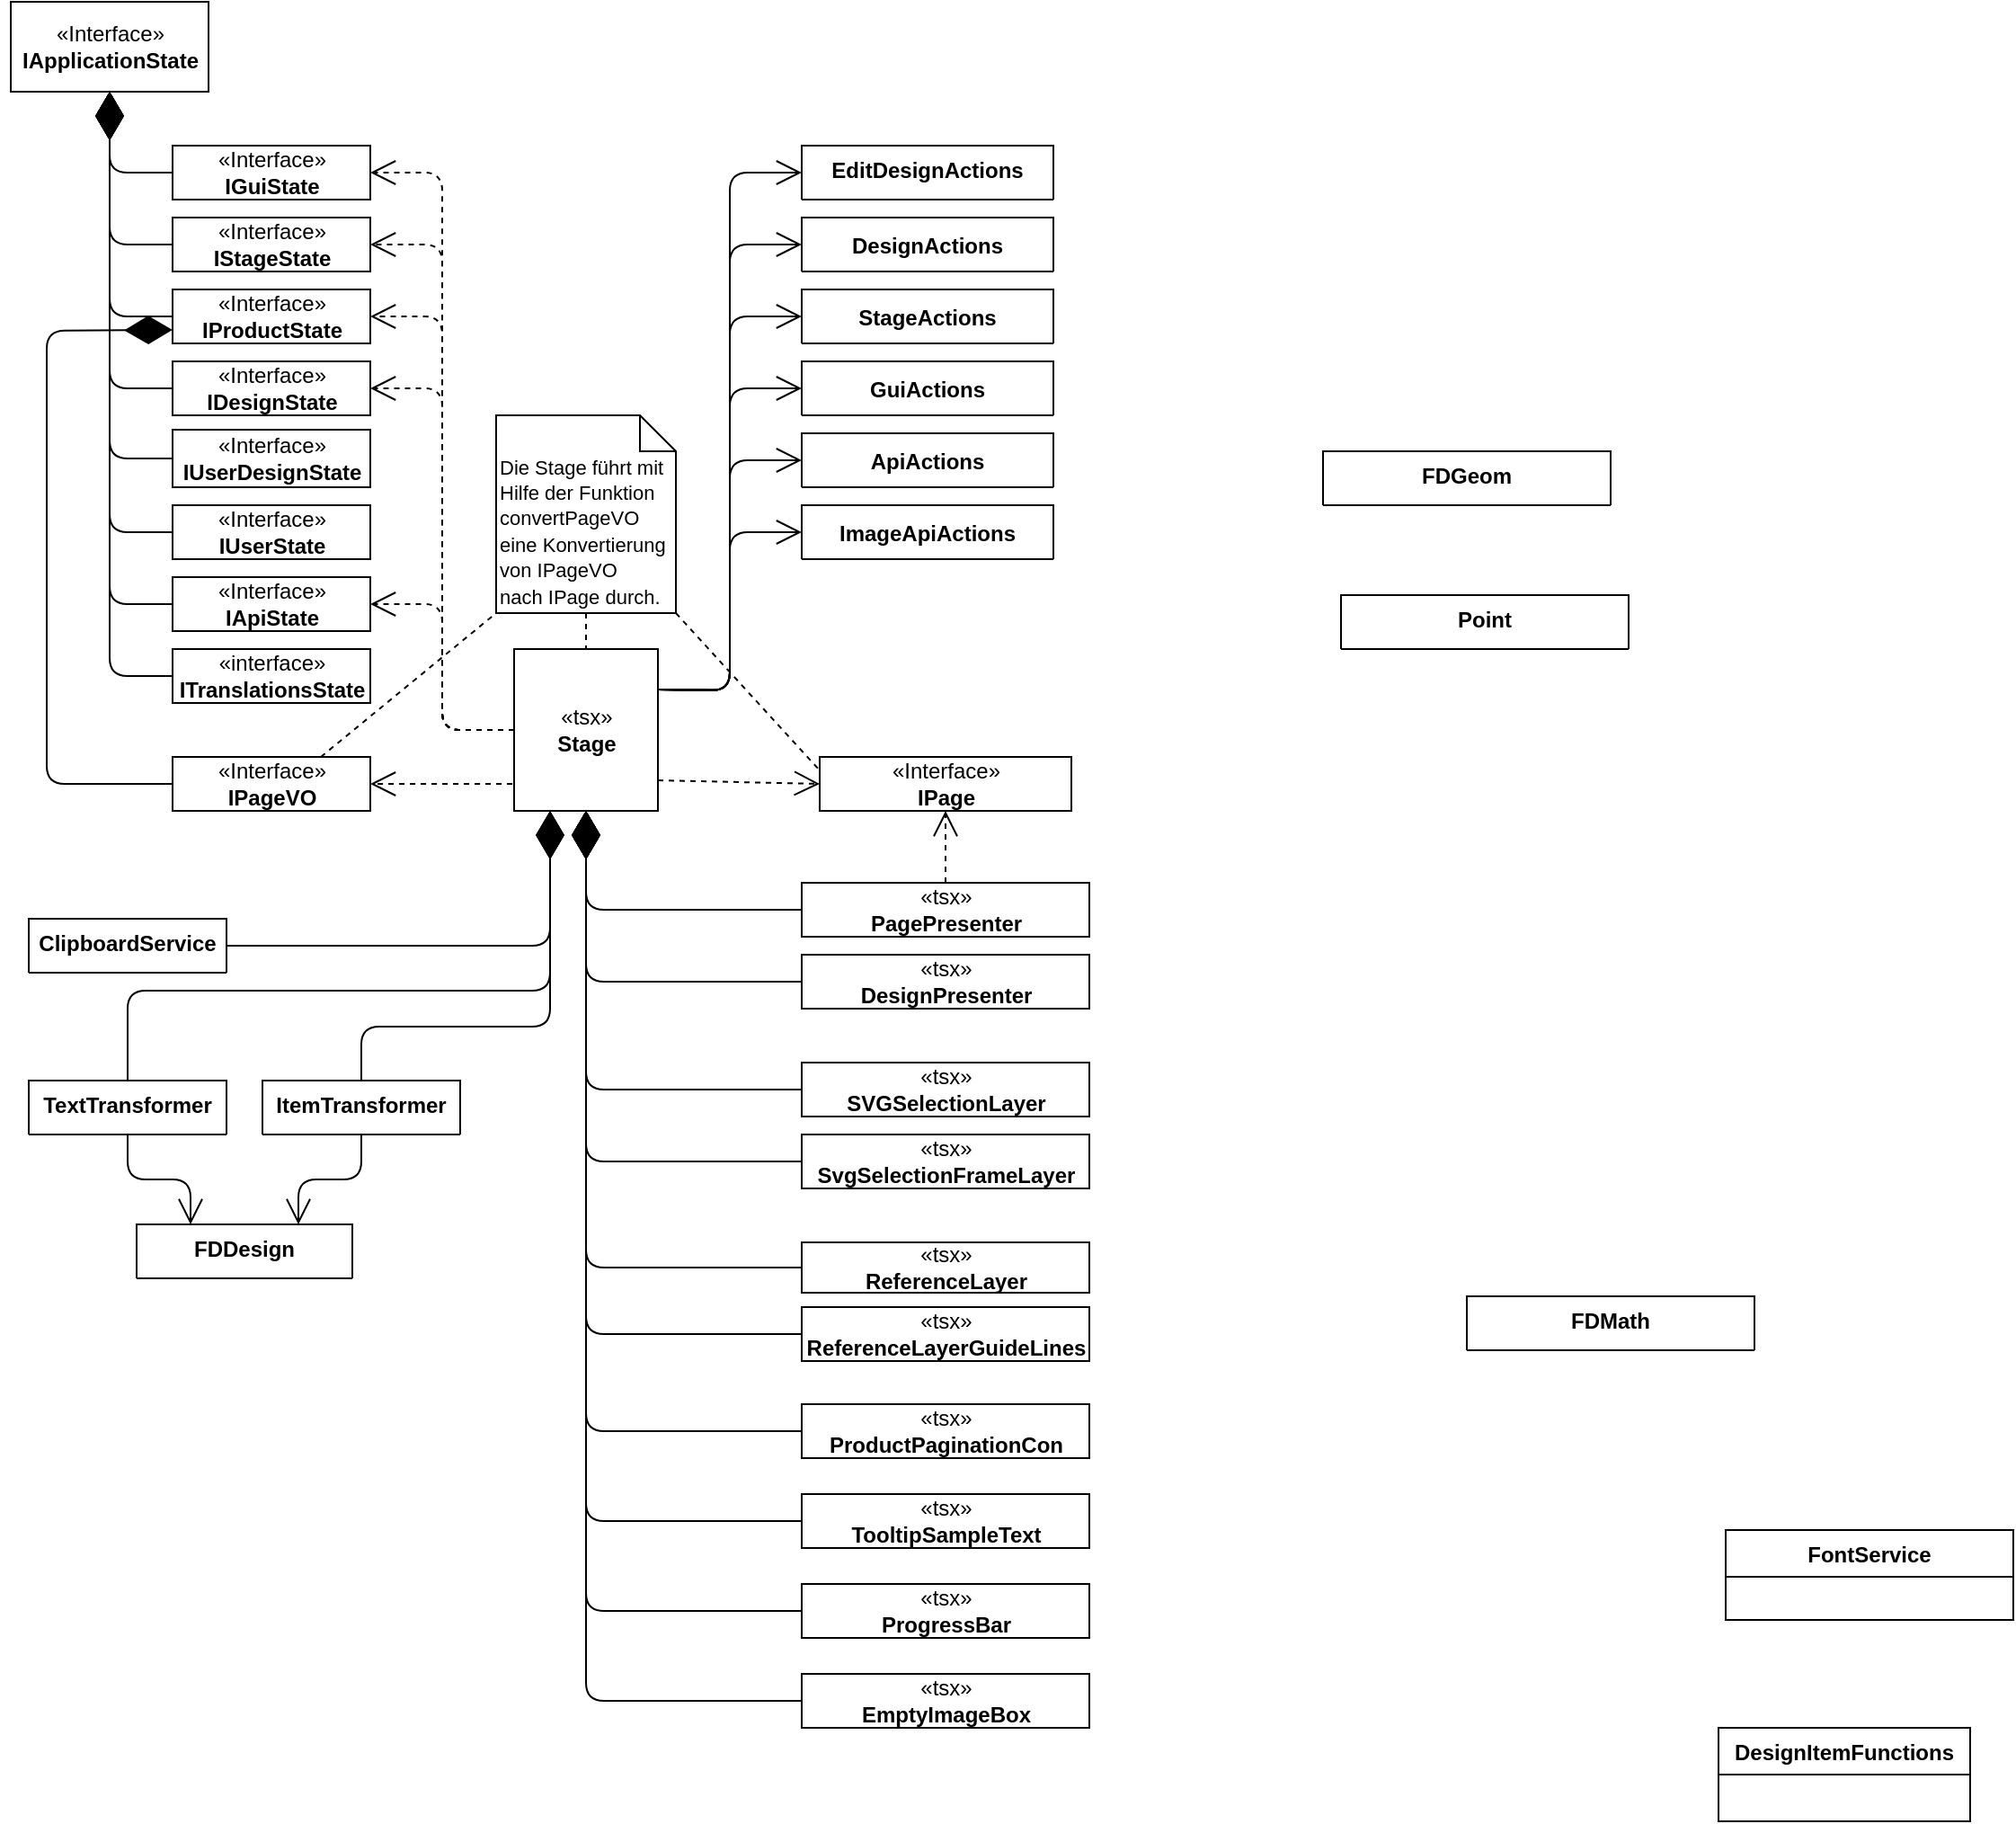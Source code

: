 <mxfile version="14.6.3" type="github">
  <diagram id="sHHXUBpPKTP9ShhOn8tn" name="Page-1">
    <mxGraphModel dx="1554" dy="893" grid="1" gridSize="10" guides="1" tooltips="1" connect="1" arrows="1" fold="1" page="1" pageScale="1" pageWidth="827" pageHeight="1169" math="0" shadow="0">
      <root>
        <mxCell id="0" />
        <mxCell id="1" parent="0" />
        <mxCell id="fCbyI0XBeLSICCpyAqF7-39" value="«tsx»&lt;br&gt;&lt;b&gt;Stage&lt;/b&gt;" style="html=1;" vertex="1" parent="1">
          <mxGeometry x="320" y="400" width="80" height="90" as="geometry" />
        </mxCell>
        <mxCell id="fCbyI0XBeLSICCpyAqF7-40" value="«tsx»&lt;br&gt;&lt;span style=&quot;font-weight: bold&quot;&gt;ProgressBar&lt;/span&gt;" style="html=1;" vertex="1" parent="1">
          <mxGeometry x="480" y="920" width="160" height="30" as="geometry" />
        </mxCell>
        <mxCell id="fCbyI0XBeLSICCpyAqF7-42" value="«tsx»&lt;br&gt;&lt;span style=&quot;font-weight: bold&quot;&gt;PagePresenter&lt;/span&gt;" style="html=1;" vertex="1" parent="1">
          <mxGeometry x="480" y="530" width="160" height="30" as="geometry" />
        </mxCell>
        <mxCell id="fCbyI0XBeLSICCpyAqF7-43" value="«tsx»&lt;br&gt;&lt;span style=&quot;font-weight: bold&quot;&gt;DesignPresenter&lt;/span&gt;" style="html=1;" vertex="1" parent="1">
          <mxGeometry x="480" y="570" width="160" height="30" as="geometry" />
        </mxCell>
        <mxCell id="fCbyI0XBeLSICCpyAqF7-44" value="«tsx»&lt;br&gt;&lt;span style=&quot;font-weight: bold&quot;&gt;ReferenceLayer&lt;/span&gt;" style="html=1;" vertex="1" parent="1">
          <mxGeometry x="480" y="730" width="160" height="28" as="geometry" />
        </mxCell>
        <mxCell id="fCbyI0XBeLSICCpyAqF7-45" value="«tsx»&lt;br&gt;&lt;span style=&quot;font-weight: bold&quot;&gt;SVGSelectionLayer&lt;/span&gt;" style="html=1;" vertex="1" parent="1">
          <mxGeometry x="480" y="630" width="160" height="30" as="geometry" />
        </mxCell>
        <mxCell id="fCbyI0XBeLSICCpyAqF7-46" value="«tsx»&lt;br&gt;&lt;span style=&quot;font-weight: bold&quot;&gt;ReferenceLayerGuideLines&lt;/span&gt;" style="html=1;" vertex="1" parent="1">
          <mxGeometry x="480" y="766" width="160" height="30" as="geometry" />
        </mxCell>
        <mxCell id="fCbyI0XBeLSICCpyAqF7-47" value="«tsx»&lt;br&gt;&lt;span style=&quot;font-weight: bold&quot;&gt;SvgSelectionFrameLayer&lt;/span&gt;" style="html=1;" vertex="1" parent="1">
          <mxGeometry x="480" y="670" width="160" height="30" as="geometry" />
        </mxCell>
        <mxCell id="fCbyI0XBeLSICCpyAqF7-48" value="«tsx»&lt;br&gt;&lt;span style=&quot;font-weight: bold&quot;&gt;TooltipSampleText&lt;/span&gt;" style="html=1;" vertex="1" parent="1">
          <mxGeometry x="480" y="870" width="160" height="30" as="geometry" />
        </mxCell>
        <mxCell id="fCbyI0XBeLSICCpyAqF7-49" value="«tsx»&lt;br&gt;&lt;b&gt;ProductPaginationCon&lt;/b&gt;" style="html=1;" vertex="1" parent="1">
          <mxGeometry x="480" y="820" width="160" height="30" as="geometry" />
        </mxCell>
        <mxCell id="fCbyI0XBeLSICCpyAqF7-50" value="EditDesignActions" style="swimlane;fontStyle=1;align=center;verticalAlign=top;childLayout=stackLayout;horizontal=1;startSize=52;horizontalStack=0;resizeParent=1;resizeParentMax=0;resizeLast=0;collapsible=1;marginBottom=0;" vertex="1" parent="1">
          <mxGeometry x="480" y="120" width="140" height="30" as="geometry" />
        </mxCell>
        <mxCell id="fCbyI0XBeLSICCpyAqF7-54" value="DesignActions" style="swimlane;fontStyle=1;childLayout=stackLayout;horizontal=1;startSize=76;fillColor=none;horizontalStack=0;resizeParent=1;resizeParentMax=0;resizeLast=0;collapsible=1;marginBottom=0;" vertex="1" parent="1">
          <mxGeometry x="480" y="160" width="140" height="30" as="geometry" />
        </mxCell>
        <mxCell id="fCbyI0XBeLSICCpyAqF7-58" value="GuiActions" style="swimlane;fontStyle=1;childLayout=stackLayout;horizontal=1;startSize=52;fillColor=none;horizontalStack=0;resizeParent=1;resizeParentMax=0;resizeLast=0;collapsible=1;marginBottom=0;" vertex="1" parent="1">
          <mxGeometry x="480" y="240" width="140" height="30" as="geometry" />
        </mxCell>
        <mxCell id="fCbyI0XBeLSICCpyAqF7-62" value="StageActions" style="swimlane;fontStyle=1;childLayout=stackLayout;horizontal=1;startSize=52;fillColor=none;horizontalStack=0;resizeParent=1;resizeParentMax=0;resizeLast=0;collapsible=1;marginBottom=0;" vertex="1" parent="1">
          <mxGeometry x="480" y="200" width="140" height="30" as="geometry" />
        </mxCell>
        <mxCell id="fCbyI0XBeLSICCpyAqF7-66" value="ApiActions" style="swimlane;fontStyle=1;childLayout=stackLayout;horizontal=1;startSize=52;fillColor=none;horizontalStack=0;resizeParent=1;resizeParentMax=0;resizeLast=0;collapsible=1;marginBottom=0;" vertex="1" parent="1">
          <mxGeometry x="480" y="280" width="140" height="30" as="geometry" />
        </mxCell>
        <mxCell id="fCbyI0XBeLSICCpyAqF7-71" value="FontService" style="swimlane;fontStyle=1;align=center;verticalAlign=top;childLayout=stackLayout;horizontal=1;startSize=26;horizontalStack=0;resizeParent=1;resizeParentMax=0;resizeLast=0;collapsible=1;marginBottom=0;" vertex="1" parent="1">
          <mxGeometry x="994" y="890" width="160" height="50" as="geometry" />
        </mxCell>
        <mxCell id="fCbyI0XBeLSICCpyAqF7-79" value="DesignItemFunctions" style="swimlane;fontStyle=1;childLayout=stackLayout;horizontal=1;startSize=26;fillColor=none;horizontalStack=0;resizeParent=1;resizeParentMax=0;resizeLast=0;collapsible=1;marginBottom=0;" vertex="1" parent="1">
          <mxGeometry x="990" y="1000" width="140" height="52" as="geometry" />
        </mxCell>
        <mxCell id="fCbyI0XBeLSICCpyAqF7-83" value="ItemTransformer" style="swimlane;fontStyle=1;align=center;verticalAlign=top;childLayout=stackLayout;horizontal=1;startSize=34;horizontalStack=0;resizeParent=1;resizeParentMax=0;resizeLast=0;collapsible=1;marginBottom=0;" vertex="1" parent="1">
          <mxGeometry x="180" y="640" width="110" height="30" as="geometry" />
        </mxCell>
        <mxCell id="fCbyI0XBeLSICCpyAqF7-87" value="TextTransformer" style="swimlane;fontStyle=1;align=center;verticalAlign=top;childLayout=stackLayout;horizontal=1;startSize=34;horizontalStack=0;resizeParent=1;resizeParentMax=0;resizeLast=0;collapsible=1;marginBottom=0;" vertex="1" parent="1">
          <mxGeometry x="50" y="640" width="110" height="30" as="geometry" />
        </mxCell>
        <mxCell id="fCbyI0XBeLSICCpyAqF7-92" value="FDDesign" style="swimlane;fontStyle=1;align=center;verticalAlign=top;childLayout=stackLayout;horizontal=1;startSize=34;horizontalStack=0;resizeParent=1;resizeParentMax=0;resizeLast=0;collapsible=1;marginBottom=0;" vertex="1" parent="1">
          <mxGeometry x="110" y="720" width="120" height="30" as="geometry" />
        </mxCell>
        <mxCell id="fCbyI0XBeLSICCpyAqF7-100" value="FDGeom" style="swimlane;fontStyle=1;align=center;verticalAlign=top;childLayout=stackLayout;horizontal=1;startSize=50;horizontalStack=0;resizeParent=1;resizeParentMax=0;resizeLast=0;collapsible=1;marginBottom=0;" vertex="1" parent="1">
          <mxGeometry x="770" y="290" width="160" height="30" as="geometry" />
        </mxCell>
        <mxCell id="fCbyI0XBeLSICCpyAqF7-101" value="Point" style="swimlane;fontStyle=1;align=center;verticalAlign=top;childLayout=stackLayout;horizontal=1;startSize=50;horizontalStack=0;resizeParent=1;resizeParentMax=0;resizeLast=0;collapsible=1;marginBottom=0;" vertex="1" parent="1">
          <mxGeometry x="780" y="370" width="160" height="30" as="geometry" />
        </mxCell>
        <mxCell id="fCbyI0XBeLSICCpyAqF7-102" value="FDMath" style="swimlane;fontStyle=1;align=center;verticalAlign=top;childLayout=stackLayout;horizontal=1;startSize=50;horizontalStack=0;resizeParent=1;resizeParentMax=0;resizeLast=0;collapsible=1;marginBottom=0;" vertex="1" parent="1">
          <mxGeometry x="850" y="760" width="160" height="30" as="geometry" />
        </mxCell>
        <mxCell id="fCbyI0XBeLSICCpyAqF7-103" value="ClipboardService" style="swimlane;fontStyle=1;align=center;verticalAlign=top;childLayout=stackLayout;horizontal=1;startSize=50;horizontalStack=0;resizeParent=1;resizeParentMax=0;resizeLast=0;collapsible=1;marginBottom=0;" vertex="1" parent="1">
          <mxGeometry x="50" y="550" width="110" height="30" as="geometry" />
        </mxCell>
        <mxCell id="fCbyI0XBeLSICCpyAqF7-137" value="" style="endArrow=open;endFill=1;endSize=12;html=1;exitX=0;exitY=0.5;exitDx=0;exitDy=0;dashed=1;" edge="1" parent="1" source="fCbyI0XBeLSICCpyAqF7-39">
          <mxGeometry width="160" relative="1" as="geometry">
            <mxPoint x="320" y="505" as="sourcePoint" />
            <mxPoint x="240" y="175" as="targetPoint" />
            <Array as="points">
              <mxPoint x="280" y="445" />
              <mxPoint x="280" y="175" />
            </Array>
          </mxGeometry>
        </mxCell>
        <mxCell id="fCbyI0XBeLSICCpyAqF7-138" value="" style="endArrow=open;endFill=1;endSize=12;html=1;entryX=1;entryY=0.5;entryDx=0;entryDy=0;exitX=0;exitY=0.5;exitDx=0;exitDy=0;dashed=1;" edge="1" parent="1" source="fCbyI0XBeLSICCpyAqF7-39" target="fCbyI0XBeLSICCpyAqF7-106">
          <mxGeometry width="160" relative="1" as="geometry">
            <mxPoint x="50" y="530" as="sourcePoint" />
            <mxPoint x="210" y="530" as="targetPoint" />
            <Array as="points">
              <mxPoint x="280" y="445" />
              <mxPoint x="280" y="215" />
            </Array>
          </mxGeometry>
        </mxCell>
        <mxCell id="fCbyI0XBeLSICCpyAqF7-139" value="" style="endArrow=open;endFill=1;endSize=12;html=1;exitX=0;exitY=0.5;exitDx=0;exitDy=0;entryX=1;entryY=0.5;entryDx=0;entryDy=0;dashed=1;" edge="1" parent="1" source="fCbyI0XBeLSICCpyAqF7-39" target="fCbyI0XBeLSICCpyAqF7-104">
          <mxGeometry width="160" relative="1" as="geometry">
            <mxPoint x="400" y="320" as="sourcePoint" />
            <mxPoint x="560" y="320" as="targetPoint" />
            <Array as="points">
              <mxPoint x="280" y="445" />
              <mxPoint x="280" y="135" />
            </Array>
          </mxGeometry>
        </mxCell>
        <mxCell id="fCbyI0XBeLSICCpyAqF7-140" value="" style="endArrow=open;endFill=1;endSize=12;html=1;entryX=1;entryY=0.5;entryDx=0;entryDy=0;exitX=0;exitY=0.5;exitDx=0;exitDy=0;dashed=1;" edge="1" parent="1" source="fCbyI0XBeLSICCpyAqF7-39" target="fCbyI0XBeLSICCpyAqF7-107">
          <mxGeometry width="160" relative="1" as="geometry">
            <mxPoint x="370" y="360" as="sourcePoint" />
            <mxPoint x="530" y="360" as="targetPoint" />
            <Array as="points">
              <mxPoint x="280" y="445" />
              <mxPoint x="280" y="255" />
            </Array>
          </mxGeometry>
        </mxCell>
        <mxCell id="fCbyI0XBeLSICCpyAqF7-141" value="" style="endArrow=open;endFill=1;endSize=12;html=1;entryX=1;entryY=0.5;entryDx=0;entryDy=0;exitX=0;exitY=0.5;exitDx=0;exitDy=0;dashed=1;" edge="1" parent="1" source="fCbyI0XBeLSICCpyAqF7-39" target="fCbyI0XBeLSICCpyAqF7-108">
          <mxGeometry width="160" relative="1" as="geometry">
            <mxPoint x="410" y="430" as="sourcePoint" />
            <mxPoint x="570" y="430" as="targetPoint" />
            <Array as="points">
              <mxPoint x="280" y="445" />
              <mxPoint x="280" y="375" />
            </Array>
          </mxGeometry>
        </mxCell>
        <mxCell id="fCbyI0XBeLSICCpyAqF7-144" value="" style="endArrow=open;endFill=1;endSize=12;html=1;entryX=0;entryY=0.5;entryDx=0;entryDy=0;exitX=1;exitY=0.25;exitDx=0;exitDy=0;" edge="1" parent="1" source="fCbyI0XBeLSICCpyAqF7-39" target="fCbyI0XBeLSICCpyAqF7-50">
          <mxGeometry width="160" relative="1" as="geometry">
            <mxPoint x="400" y="410" as="sourcePoint" />
            <mxPoint x="460" y="190" as="targetPoint" />
            <Array as="points">
              <mxPoint x="440" y="423" />
              <mxPoint x="440" y="135" />
            </Array>
          </mxGeometry>
        </mxCell>
        <mxCell id="fCbyI0XBeLSICCpyAqF7-145" value="" style="endArrow=open;endFill=1;endSize=12;html=1;entryX=0;entryY=0.5;entryDx=0;entryDy=0;exitX=1;exitY=0.25;exitDx=0;exitDy=0;" edge="1" parent="1" source="fCbyI0XBeLSICCpyAqF7-39" target="fCbyI0XBeLSICCpyAqF7-54">
          <mxGeometry width="160" relative="1" as="geometry">
            <mxPoint x="450" y="560" as="sourcePoint" />
            <mxPoint x="610" y="560" as="targetPoint" />
            <Array as="points">
              <mxPoint x="440" y="423" />
              <mxPoint x="440" y="175" />
            </Array>
          </mxGeometry>
        </mxCell>
        <mxCell id="fCbyI0XBeLSICCpyAqF7-146" value="" style="endArrow=open;endFill=1;endSize=12;html=1;entryX=0;entryY=0.5;entryDx=0;entryDy=0;exitX=1;exitY=0.25;exitDx=0;exitDy=0;" edge="1" parent="1" source="fCbyI0XBeLSICCpyAqF7-39" target="fCbyI0XBeLSICCpyAqF7-62">
          <mxGeometry width="160" relative="1" as="geometry">
            <mxPoint x="280" y="530" as="sourcePoint" />
            <mxPoint x="440" y="530" as="targetPoint" />
            <Array as="points">
              <mxPoint x="440" y="423" />
              <mxPoint x="440" y="215" />
            </Array>
          </mxGeometry>
        </mxCell>
        <mxCell id="fCbyI0XBeLSICCpyAqF7-147" value="" style="endArrow=open;endFill=1;endSize=12;html=1;entryX=0;entryY=0.5;entryDx=0;entryDy=0;exitX=1;exitY=0.25;exitDx=0;exitDy=0;" edge="1" parent="1" source="fCbyI0XBeLSICCpyAqF7-39" target="fCbyI0XBeLSICCpyAqF7-58">
          <mxGeometry width="160" relative="1" as="geometry">
            <mxPoint x="400" y="420" as="sourcePoint" />
            <mxPoint x="500" y="520" as="targetPoint" />
            <Array as="points">
              <mxPoint x="440" y="423" />
              <mxPoint x="440" y="255" />
            </Array>
          </mxGeometry>
        </mxCell>
        <mxCell id="fCbyI0XBeLSICCpyAqF7-148" value="ImageApiActions" style="swimlane;fontStyle=1;childLayout=stackLayout;horizontal=1;startSize=52;fillColor=none;horizontalStack=0;resizeParent=1;resizeParentMax=0;resizeLast=0;collapsible=1;marginBottom=0;" vertex="1" parent="1">
          <mxGeometry x="480" y="320" width="140" height="30" as="geometry" />
        </mxCell>
        <mxCell id="fCbyI0XBeLSICCpyAqF7-149" value="" style="endArrow=open;endFill=1;endSize=12;html=1;entryX=0;entryY=0.5;entryDx=0;entryDy=0;exitX=1;exitY=0.25;exitDx=0;exitDy=0;" edge="1" parent="1" source="fCbyI0XBeLSICCpyAqF7-39" target="fCbyI0XBeLSICCpyAqF7-66">
          <mxGeometry width="160" relative="1" as="geometry">
            <mxPoint x="360" y="530" as="sourcePoint" />
            <mxPoint x="520" y="530" as="targetPoint" />
            <Array as="points">
              <mxPoint x="440" y="423" />
              <mxPoint x="440" y="295" />
            </Array>
          </mxGeometry>
        </mxCell>
        <mxCell id="fCbyI0XBeLSICCpyAqF7-150" value="" style="endArrow=open;endFill=1;endSize=12;html=1;entryX=0;entryY=0.5;entryDx=0;entryDy=0;exitX=1;exitY=0.25;exitDx=0;exitDy=0;" edge="1" parent="1" source="fCbyI0XBeLSICCpyAqF7-39" target="fCbyI0XBeLSICCpyAqF7-148">
          <mxGeometry width="160" relative="1" as="geometry">
            <mxPoint x="380" y="640" as="sourcePoint" />
            <mxPoint x="540" y="640" as="targetPoint" />
            <Array as="points">
              <mxPoint x="440" y="423" />
              <mxPoint x="440" y="335" />
            </Array>
          </mxGeometry>
        </mxCell>
        <mxCell id="fCbyI0XBeLSICCpyAqF7-151" value="" style="endArrow=diamondThin;endFill=1;endSize=24;html=1;entryX=0.5;entryY=1;entryDx=0;entryDy=0;exitX=0;exitY=0.5;exitDx=0;exitDy=0;" edge="1" parent="1" source="fCbyI0XBeLSICCpyAqF7-42" target="fCbyI0XBeLSICCpyAqF7-39">
          <mxGeometry width="160" relative="1" as="geometry">
            <mxPoint x="90" y="590" as="sourcePoint" />
            <mxPoint x="250" y="590" as="targetPoint" />
            <Array as="points">
              <mxPoint x="360" y="545" />
            </Array>
          </mxGeometry>
        </mxCell>
        <mxCell id="fCbyI0XBeLSICCpyAqF7-152" value="" style="endArrow=diamondThin;endFill=1;endSize=24;html=1;entryX=0.5;entryY=1;entryDx=0;entryDy=0;exitX=0;exitY=0.5;exitDx=0;exitDy=0;" edge="1" parent="1" source="fCbyI0XBeLSICCpyAqF7-43" target="fCbyI0XBeLSICCpyAqF7-39">
          <mxGeometry width="160" relative="1" as="geometry">
            <mxPoint x="220" y="580" as="sourcePoint" />
            <mxPoint x="380" y="580" as="targetPoint" />
            <Array as="points">
              <mxPoint x="360" y="585" />
            </Array>
          </mxGeometry>
        </mxCell>
        <mxCell id="fCbyI0XBeLSICCpyAqF7-153" value="" style="endArrow=diamondThin;endFill=1;endSize=24;html=1;entryX=0.5;entryY=1;entryDx=0;entryDy=0;exitX=0;exitY=0.5;exitDx=0;exitDy=0;" edge="1" parent="1" source="fCbyI0XBeLSICCpyAqF7-45" target="fCbyI0XBeLSICCpyAqF7-39">
          <mxGeometry width="160" relative="1" as="geometry">
            <mxPoint x="140" y="690" as="sourcePoint" />
            <mxPoint x="300" y="690" as="targetPoint" />
            <Array as="points">
              <mxPoint x="360" y="645" />
            </Array>
          </mxGeometry>
        </mxCell>
        <mxCell id="fCbyI0XBeLSICCpyAqF7-154" value="" style="endArrow=diamondThin;endFill=1;endSize=24;html=1;entryX=0.5;entryY=1;entryDx=0;entryDy=0;exitX=0;exitY=0.5;exitDx=0;exitDy=0;" edge="1" parent="1" source="fCbyI0XBeLSICCpyAqF7-47" target="fCbyI0XBeLSICCpyAqF7-39">
          <mxGeometry width="160" relative="1" as="geometry">
            <mxPoint x="180" y="720" as="sourcePoint" />
            <mxPoint x="340" y="720" as="targetPoint" />
            <Array as="points">
              <mxPoint x="360" y="685" />
            </Array>
          </mxGeometry>
        </mxCell>
        <mxCell id="fCbyI0XBeLSICCpyAqF7-155" value="" style="endArrow=diamondThin;endFill=1;endSize=24;html=1;entryX=0.5;entryY=1;entryDx=0;entryDy=0;exitX=0;exitY=0.5;exitDx=0;exitDy=0;" edge="1" parent="1" source="fCbyI0XBeLSICCpyAqF7-44" target="fCbyI0XBeLSICCpyAqF7-39">
          <mxGeometry width="160" relative="1" as="geometry">
            <mxPoint x="170" y="770" as="sourcePoint" />
            <mxPoint x="330" y="770" as="targetPoint" />
            <Array as="points">
              <mxPoint x="360" y="744" />
            </Array>
          </mxGeometry>
        </mxCell>
        <mxCell id="fCbyI0XBeLSICCpyAqF7-156" value="" style="endArrow=diamondThin;endFill=1;endSize=24;html=1;entryX=0.5;entryY=1;entryDx=0;entryDy=0;exitX=0;exitY=0.5;exitDx=0;exitDy=0;" edge="1" parent="1" source="fCbyI0XBeLSICCpyAqF7-46" target="fCbyI0XBeLSICCpyAqF7-39">
          <mxGeometry width="160" relative="1" as="geometry">
            <mxPoint x="170" y="690" as="sourcePoint" />
            <mxPoint x="330" y="690" as="targetPoint" />
            <Array as="points">
              <mxPoint x="360" y="781" />
            </Array>
          </mxGeometry>
        </mxCell>
        <mxCell id="fCbyI0XBeLSICCpyAqF7-157" value="" style="endArrow=diamondThin;endFill=1;endSize=24;html=1;entryX=0.5;entryY=1;entryDx=0;entryDy=0;exitX=0;exitY=0.5;exitDx=0;exitDy=0;" edge="1" parent="1" source="fCbyI0XBeLSICCpyAqF7-49" target="fCbyI0XBeLSICCpyAqF7-39">
          <mxGeometry width="160" relative="1" as="geometry">
            <mxPoint x="220" y="800" as="sourcePoint" />
            <mxPoint x="380" y="800" as="targetPoint" />
            <Array as="points">
              <mxPoint x="360" y="835" />
            </Array>
          </mxGeometry>
        </mxCell>
        <mxCell id="fCbyI0XBeLSICCpyAqF7-158" value="" style="endArrow=diamondThin;endFill=1;endSize=24;html=1;entryX=0.5;entryY=1;entryDx=0;entryDy=0;exitX=0;exitY=0.5;exitDx=0;exitDy=0;" edge="1" parent="1" source="fCbyI0XBeLSICCpyAqF7-48" target="fCbyI0XBeLSICCpyAqF7-39">
          <mxGeometry width="160" relative="1" as="geometry">
            <mxPoint x="150" y="820" as="sourcePoint" />
            <mxPoint x="310" y="820" as="targetPoint" />
            <Array as="points">
              <mxPoint x="360" y="885" />
            </Array>
          </mxGeometry>
        </mxCell>
        <mxCell id="fCbyI0XBeLSICCpyAqF7-159" value="" style="endArrow=diamondThin;endFill=1;endSize=24;html=1;entryX=0.5;entryY=1;entryDx=0;entryDy=0;exitX=0;exitY=0.5;exitDx=0;exitDy=0;" edge="1" parent="1" source="fCbyI0XBeLSICCpyAqF7-40" target="fCbyI0XBeLSICCpyAqF7-39">
          <mxGeometry width="160" relative="1" as="geometry">
            <mxPoint x="60" y="710" as="sourcePoint" />
            <mxPoint x="220" y="710" as="targetPoint" />
            <Array as="points">
              <mxPoint x="360" y="935" />
            </Array>
          </mxGeometry>
        </mxCell>
        <mxCell id="fCbyI0XBeLSICCpyAqF7-160" value="«tsx»&lt;br&gt;&lt;b&gt;EmptyImageBox&lt;/b&gt;" style="html=1;" vertex="1" parent="1">
          <mxGeometry x="480" y="970" width="160" height="30" as="geometry" />
        </mxCell>
        <mxCell id="fCbyI0XBeLSICCpyAqF7-161" value="" style="endArrow=diamondThin;endFill=1;endSize=24;html=1;exitX=0;exitY=0.5;exitDx=0;exitDy=0;" edge="1" parent="1" source="fCbyI0XBeLSICCpyAqF7-160">
          <mxGeometry width="160" relative="1" as="geometry">
            <mxPoint x="10" y="950" as="sourcePoint" />
            <mxPoint x="360" y="490" as="targetPoint" />
            <Array as="points">
              <mxPoint x="360" y="985" />
            </Array>
          </mxGeometry>
        </mxCell>
        <mxCell id="fCbyI0XBeLSICCpyAqF7-165" value="«Interface»&lt;br&gt;&lt;b&gt;IPageVO&lt;/b&gt;" style="html=1;" vertex="1" parent="1">
          <mxGeometry x="130" y="460" width="110" height="30" as="geometry" />
        </mxCell>
        <mxCell id="fCbyI0XBeLSICCpyAqF7-166" value="" style="endArrow=diamondThin;endFill=1;endSize=24;html=1;exitX=0;exitY=0.5;exitDx=0;exitDy=0;entryX=0;entryY=0.75;entryDx=0;entryDy=0;startSize=6;jumpSize=6;" edge="1" parent="1" source="fCbyI0XBeLSICCpyAqF7-165" target="fCbyI0XBeLSICCpyAqF7-106">
          <mxGeometry width="160" relative="1" as="geometry">
            <mxPoint x="-50" y="530" as="sourcePoint" />
            <mxPoint x="110" y="530" as="targetPoint" />
            <Array as="points">
              <mxPoint x="60" y="475" />
              <mxPoint x="60" y="223" />
            </Array>
          </mxGeometry>
        </mxCell>
        <mxCell id="fCbyI0XBeLSICCpyAqF7-169" value="" style="endArrow=open;endFill=1;endSize=12;html=1;exitX=-0.012;exitY=0.833;exitDx=0;exitDy=0;entryX=1;entryY=0.5;entryDx=0;entryDy=0;dashed=1;exitPerimeter=0;" edge="1" parent="1" source="fCbyI0XBeLSICCpyAqF7-39" target="fCbyI0XBeLSICCpyAqF7-165">
          <mxGeometry width="160" relative="1" as="geometry">
            <mxPoint x="110" y="660" as="sourcePoint" />
            <mxPoint x="270" y="660" as="targetPoint" />
            <Array as="points" />
          </mxGeometry>
        </mxCell>
        <mxCell id="fCbyI0XBeLSICCpyAqF7-170" value="«Interface»&lt;br&gt;&lt;b&gt;IPage&lt;/b&gt;" style="html=1;" vertex="1" parent="1">
          <mxGeometry x="490" y="460" width="140" height="30" as="geometry" />
        </mxCell>
        <mxCell id="fCbyI0XBeLSICCpyAqF7-171" value="" style="endArrow=open;endFill=1;endSize=12;html=1;entryX=0.5;entryY=1;entryDx=0;entryDy=0;exitX=0.5;exitY=0;exitDx=0;exitDy=0;dashed=1;" edge="1" parent="1" source="fCbyI0XBeLSICCpyAqF7-42" target="fCbyI0XBeLSICCpyAqF7-170">
          <mxGeometry width="160" relative="1" as="geometry">
            <mxPoint x="720" y="490" as="sourcePoint" />
            <mxPoint x="880" y="490" as="targetPoint" />
          </mxGeometry>
        </mxCell>
        <mxCell id="fCbyI0XBeLSICCpyAqF7-172" value="" style="endArrow=open;endSize=12;dashed=1;html=1;entryX=0;entryY=0.5;entryDx=0;entryDy=0;" edge="1" parent="1" target="fCbyI0XBeLSICCpyAqF7-170">
          <mxGeometry width="160" relative="1" as="geometry">
            <mxPoint x="400" y="473" as="sourcePoint" />
            <mxPoint x="240" y="620" as="targetPoint" />
          </mxGeometry>
        </mxCell>
        <mxCell id="fCbyI0XBeLSICCpyAqF7-173" value="&lt;font style=&quot;font-size: 11px&quot;&gt;Die Stage führt mit Hilfe der Funktion&lt;br&gt;convertPageVO eine Konvertierung von IPageVO nach&amp;nbsp;IPage durch.&lt;/font&gt;" style="shape=note;size=20;whiteSpace=wrap;html=1;align=left;verticalAlign=bottom;" vertex="1" parent="1">
          <mxGeometry x="310" y="270" width="100" height="110" as="geometry" />
        </mxCell>
        <mxCell id="fCbyI0XBeLSICCpyAqF7-175" value="" style="endArrow=none;html=1;dashed=1;startSize=6;endSize=24;entryX=0;entryY=1;entryDx=0;entryDy=0;entryPerimeter=0;exitX=0.75;exitY=0;exitDx=0;exitDy=0;" edge="1" parent="1" source="fCbyI0XBeLSICCpyAqF7-165" target="fCbyI0XBeLSICCpyAqF7-173">
          <mxGeometry relative="1" as="geometry">
            <mxPoint x="70" y="650" as="sourcePoint" />
            <mxPoint x="230" y="650" as="targetPoint" />
          </mxGeometry>
        </mxCell>
        <mxCell id="fCbyI0XBeLSICCpyAqF7-178" value="" style="endArrow=none;html=1;dashed=1;startSize=6;endSize=24;entryX=0;entryY=0.25;entryDx=0;entryDy=0;exitX=1;exitY=1;exitDx=0;exitDy=0;exitPerimeter=0;" edge="1" parent="1" source="fCbyI0XBeLSICCpyAqF7-173" target="fCbyI0XBeLSICCpyAqF7-170">
          <mxGeometry relative="1" as="geometry">
            <mxPoint x="222.5" y="470" as="sourcePoint" />
            <mxPoint x="320" y="390" as="targetPoint" />
          </mxGeometry>
        </mxCell>
        <mxCell id="fCbyI0XBeLSICCpyAqF7-179" value="" style="endArrow=none;html=1;dashed=1;startSize=6;endSize=24;exitX=0.5;exitY=1;exitDx=0;exitDy=0;exitPerimeter=0;" edge="1" parent="1" source="fCbyI0XBeLSICCpyAqF7-173" target="fCbyI0XBeLSICCpyAqF7-39">
          <mxGeometry relative="1" as="geometry">
            <mxPoint x="420" y="390" as="sourcePoint" />
            <mxPoint x="500" y="417.5" as="targetPoint" />
          </mxGeometry>
        </mxCell>
        <mxCell id="fCbyI0XBeLSICCpyAqF7-193" value="" style="endArrow=open;endFill=1;endSize=12;html=1;entryX=0.75;entryY=0;entryDx=0;entryDy=0;edgeStyle=orthogonalEdgeStyle;" edge="1" parent="1" source="fCbyI0XBeLSICCpyAqF7-83" target="fCbyI0XBeLSICCpyAqF7-92">
          <mxGeometry width="160" relative="1" as="geometry">
            <mxPoint x="110" y="970" as="sourcePoint" />
            <mxPoint x="270" y="970" as="targetPoint" />
          </mxGeometry>
        </mxCell>
        <mxCell id="fCbyI0XBeLSICCpyAqF7-194" value="" style="endArrow=open;endFill=1;endSize=12;html=1;entryX=0.25;entryY=0;entryDx=0;entryDy=0;edgeStyle=orthogonalEdgeStyle;exitX=0.5;exitY=1;exitDx=0;exitDy=0;" edge="1" parent="1" source="fCbyI0XBeLSICCpyAqF7-87" target="fCbyI0XBeLSICCpyAqF7-92">
          <mxGeometry width="160" relative="1" as="geometry">
            <mxPoint x="110" y="790" as="sourcePoint" />
            <mxPoint x="220" y="930" as="targetPoint" />
          </mxGeometry>
        </mxCell>
        <mxCell id="fCbyI0XBeLSICCpyAqF7-195" value="" style="endArrow=diamondThin;endFill=1;endSize=24;html=1;exitX=0.5;exitY=0;exitDx=0;exitDy=0;entryX=0.25;entryY=1;entryDx=0;entryDy=0;edgeStyle=orthogonalEdgeStyle;" edge="1" parent="1" source="fCbyI0XBeLSICCpyAqF7-87" target="fCbyI0XBeLSICCpyAqF7-39">
          <mxGeometry width="160" relative="1" as="geometry">
            <mxPoint x="70" y="580" as="sourcePoint" />
            <mxPoint x="230" y="580" as="targetPoint" />
            <Array as="points">
              <mxPoint x="105" y="590" />
              <mxPoint x="340" y="590" />
            </Array>
          </mxGeometry>
        </mxCell>
        <mxCell id="fCbyI0XBeLSICCpyAqF7-196" value="" style="endArrow=diamondThin;endFill=1;endSize=24;html=1;entryX=0.25;entryY=1;entryDx=0;entryDy=0;exitX=0.5;exitY=0;exitDx=0;exitDy=0;edgeStyle=orthogonalEdgeStyle;" edge="1" parent="1" source="fCbyI0XBeLSICCpyAqF7-83" target="fCbyI0XBeLSICCpyAqF7-39">
          <mxGeometry width="160" relative="1" as="geometry">
            <mxPoint x="-170" y="720" as="sourcePoint" />
            <mxPoint x="-10" y="720" as="targetPoint" />
            <Array as="points">
              <mxPoint x="235" y="610" />
              <mxPoint x="340" y="610" />
            </Array>
          </mxGeometry>
        </mxCell>
        <mxCell id="fCbyI0XBeLSICCpyAqF7-125" value="" style="group" vertex="1" connectable="0" parent="1">
          <mxGeometry x="40" y="40" width="200" height="390" as="geometry" />
        </mxCell>
        <mxCell id="fCbyI0XBeLSICCpyAqF7-36" value="«Interface»&lt;br&gt;&lt;b&gt;IApplicationState&lt;/b&gt;" style="html=1;" vertex="1" parent="fCbyI0XBeLSICCpyAqF7-125">
          <mxGeometry width="110" height="50" as="geometry" />
        </mxCell>
        <mxCell id="fCbyI0XBeLSICCpyAqF7-104" value="«Interface»&lt;br&gt;&lt;b&gt;IGuiState&lt;/b&gt;" style="html=1;" vertex="1" parent="fCbyI0XBeLSICCpyAqF7-125">
          <mxGeometry x="90" y="80" width="110" height="30" as="geometry" />
        </mxCell>
        <mxCell id="fCbyI0XBeLSICCpyAqF7-105" value="«Interface»&lt;br&gt;&lt;b&gt;IStageState&lt;/b&gt;" style="html=1;" vertex="1" parent="fCbyI0XBeLSICCpyAqF7-125">
          <mxGeometry x="90" y="120" width="110" height="30" as="geometry" />
        </mxCell>
        <mxCell id="fCbyI0XBeLSICCpyAqF7-106" value="«Interface»&lt;br&gt;&lt;b&gt;IProductState&lt;/b&gt;" style="html=1;" vertex="1" parent="fCbyI0XBeLSICCpyAqF7-125">
          <mxGeometry x="90" y="160" width="110" height="30" as="geometry" />
        </mxCell>
        <mxCell id="fCbyI0XBeLSICCpyAqF7-107" value="«Interface»&lt;br&gt;&lt;b&gt;IDesignState&lt;/b&gt;" style="html=1;" vertex="1" parent="fCbyI0XBeLSICCpyAqF7-125">
          <mxGeometry x="90" y="200" width="110" height="30" as="geometry" />
        </mxCell>
        <mxCell id="fCbyI0XBeLSICCpyAqF7-108" value="«Interface»&lt;br&gt;&lt;b&gt;IApiState&lt;/b&gt;" style="html=1;" vertex="1" parent="fCbyI0XBeLSICCpyAqF7-125">
          <mxGeometry x="90" y="320" width="110" height="30" as="geometry" />
        </mxCell>
        <mxCell id="fCbyI0XBeLSICCpyAqF7-109" value="«interface»&lt;br&gt;&lt;b&gt;ITranslationsState&lt;/b&gt;" style="html=1;" vertex="1" parent="fCbyI0XBeLSICCpyAqF7-125">
          <mxGeometry x="90" y="360" width="110" height="30" as="geometry" />
        </mxCell>
        <mxCell id="fCbyI0XBeLSICCpyAqF7-114" value="«Interface»&lt;br&gt;&lt;b&gt;IUserState&lt;/b&gt;" style="html=1;" vertex="1" parent="fCbyI0XBeLSICCpyAqF7-125">
          <mxGeometry x="90" y="280" width="110" height="30" as="geometry" />
        </mxCell>
        <mxCell id="fCbyI0XBeLSICCpyAqF7-115" value="«Interface»&lt;br&gt;&lt;b&gt;IUserDesignState&lt;/b&gt;" style="html=1;" vertex="1" parent="fCbyI0XBeLSICCpyAqF7-125">
          <mxGeometry x="90" y="238" width="110" height="32" as="geometry" />
        </mxCell>
        <mxCell id="fCbyI0XBeLSICCpyAqF7-116" value="" style="endArrow=diamondThin;endFill=1;endSize=24;html=1;entryX=0.5;entryY=1;entryDx=0;entryDy=0;exitX=0;exitY=0.5;exitDx=0;exitDy=0;jumpSize=6;" edge="1" parent="fCbyI0XBeLSICCpyAqF7-125" source="fCbyI0XBeLSICCpyAqF7-104" target="fCbyI0XBeLSICCpyAqF7-36">
          <mxGeometry width="160" relative="1" as="geometry">
            <mxPoint x="-80" y="250" as="sourcePoint" />
            <mxPoint x="80" y="250" as="targetPoint" />
            <Array as="points">
              <mxPoint x="55" y="95" />
            </Array>
          </mxGeometry>
        </mxCell>
        <mxCell id="fCbyI0XBeLSICCpyAqF7-118" value="" style="endArrow=diamondThin;endFill=1;endSize=24;html=1;entryX=0.5;entryY=1;entryDx=0;entryDy=0;exitX=0;exitY=0.5;exitDx=0;exitDy=0;" edge="1" parent="fCbyI0XBeLSICCpyAqF7-125" source="fCbyI0XBeLSICCpyAqF7-105" target="fCbyI0XBeLSICCpyAqF7-36">
          <mxGeometry width="160" relative="1" as="geometry">
            <mxPoint x="-100" y="300" as="sourcePoint" />
            <mxPoint x="60" y="300" as="targetPoint" />
            <Array as="points">
              <mxPoint x="55" y="135" />
            </Array>
          </mxGeometry>
        </mxCell>
        <mxCell id="fCbyI0XBeLSICCpyAqF7-119" value="" style="endArrow=diamondThin;endFill=1;endSize=24;html=1;entryX=0.5;entryY=1;entryDx=0;entryDy=0;exitX=0;exitY=0.5;exitDx=0;exitDy=0;" edge="1" parent="fCbyI0XBeLSICCpyAqF7-125" source="fCbyI0XBeLSICCpyAqF7-106" target="fCbyI0XBeLSICCpyAqF7-36">
          <mxGeometry width="160" relative="1" as="geometry">
            <mxPoint x="-90" y="320" as="sourcePoint" />
            <mxPoint x="70" y="320" as="targetPoint" />
            <Array as="points">
              <mxPoint x="55" y="175" />
            </Array>
          </mxGeometry>
        </mxCell>
        <mxCell id="fCbyI0XBeLSICCpyAqF7-120" value="" style="endArrow=diamondThin;endFill=1;endSize=24;html=1;entryX=0.5;entryY=1;entryDx=0;entryDy=0;exitX=0;exitY=0.5;exitDx=0;exitDy=0;" edge="1" parent="fCbyI0XBeLSICCpyAqF7-125" source="fCbyI0XBeLSICCpyAqF7-107" target="fCbyI0XBeLSICCpyAqF7-36">
          <mxGeometry width="160" relative="1" as="geometry">
            <mxPoint x="10" y="560" as="sourcePoint" />
            <mxPoint x="170" y="560" as="targetPoint" />
            <Array as="points">
              <mxPoint x="55" y="215" />
            </Array>
          </mxGeometry>
        </mxCell>
        <mxCell id="fCbyI0XBeLSICCpyAqF7-121" value="" style="endArrow=diamondThin;endFill=1;endSize=24;html=1;entryX=0.5;entryY=1;entryDx=0;entryDy=0;exitX=0;exitY=0.5;exitDx=0;exitDy=0;" edge="1" parent="fCbyI0XBeLSICCpyAqF7-125" source="fCbyI0XBeLSICCpyAqF7-115" target="fCbyI0XBeLSICCpyAqF7-36">
          <mxGeometry width="160" relative="1" as="geometry">
            <mxPoint x="100" y="510" as="sourcePoint" />
            <mxPoint x="260" y="510" as="targetPoint" />
            <Array as="points">
              <mxPoint x="55" y="254" />
            </Array>
          </mxGeometry>
        </mxCell>
        <mxCell id="fCbyI0XBeLSICCpyAqF7-122" value="" style="endArrow=diamondThin;endFill=1;endSize=24;html=1;exitX=0;exitY=0.5;exitDx=0;exitDy=0;" edge="1" parent="fCbyI0XBeLSICCpyAqF7-125" source="fCbyI0XBeLSICCpyAqF7-114" target="fCbyI0XBeLSICCpyAqF7-36">
          <mxGeometry width="160" relative="1" as="geometry">
            <mxPoint x="20" y="520" as="sourcePoint" />
            <mxPoint x="180" y="520" as="targetPoint" />
            <Array as="points">
              <mxPoint x="55" y="295" />
            </Array>
          </mxGeometry>
        </mxCell>
        <mxCell id="fCbyI0XBeLSICCpyAqF7-123" value="" style="endArrow=diamondThin;endFill=1;endSize=24;html=1;entryX=0.5;entryY=1;entryDx=0;entryDy=0;exitX=0;exitY=0.5;exitDx=0;exitDy=0;" edge="1" parent="fCbyI0XBeLSICCpyAqF7-125" source="fCbyI0XBeLSICCpyAqF7-108" target="fCbyI0XBeLSICCpyAqF7-36">
          <mxGeometry width="160" relative="1" as="geometry">
            <mxPoint x="60" y="510" as="sourcePoint" />
            <mxPoint x="220" y="510" as="targetPoint" />
            <Array as="points">
              <mxPoint x="55" y="335" />
            </Array>
          </mxGeometry>
        </mxCell>
        <mxCell id="fCbyI0XBeLSICCpyAqF7-124" value="" style="endArrow=diamondThin;endFill=1;endSize=24;html=1;entryX=0.5;entryY=1;entryDx=0;entryDy=0;exitX=0;exitY=0.5;exitDx=0;exitDy=0;" edge="1" parent="fCbyI0XBeLSICCpyAqF7-125" source="fCbyI0XBeLSICCpyAqF7-109" target="fCbyI0XBeLSICCpyAqF7-36">
          <mxGeometry width="160" relative="1" as="geometry">
            <mxPoint x="30" y="410" as="sourcePoint" />
            <mxPoint x="270" y="530" as="targetPoint" />
            <Array as="points">
              <mxPoint x="55" y="375" />
            </Array>
          </mxGeometry>
        </mxCell>
        <mxCell id="fCbyI0XBeLSICCpyAqF7-197" value="" style="endArrow=diamondThin;endFill=1;endSize=24;html=1;entryX=0.25;entryY=1;entryDx=0;entryDy=0;exitX=1;exitY=0.5;exitDx=0;exitDy=0;" edge="1" parent="1" source="fCbyI0XBeLSICCpyAqF7-103" target="fCbyI0XBeLSICCpyAqF7-39">
          <mxGeometry width="160" relative="1" as="geometry">
            <mxPoint x="190" y="560" as="sourcePoint" />
            <mxPoint x="350" y="560" as="targetPoint" />
            <Array as="points">
              <mxPoint x="340" y="565" />
            </Array>
          </mxGeometry>
        </mxCell>
      </root>
    </mxGraphModel>
  </diagram>
</mxfile>
